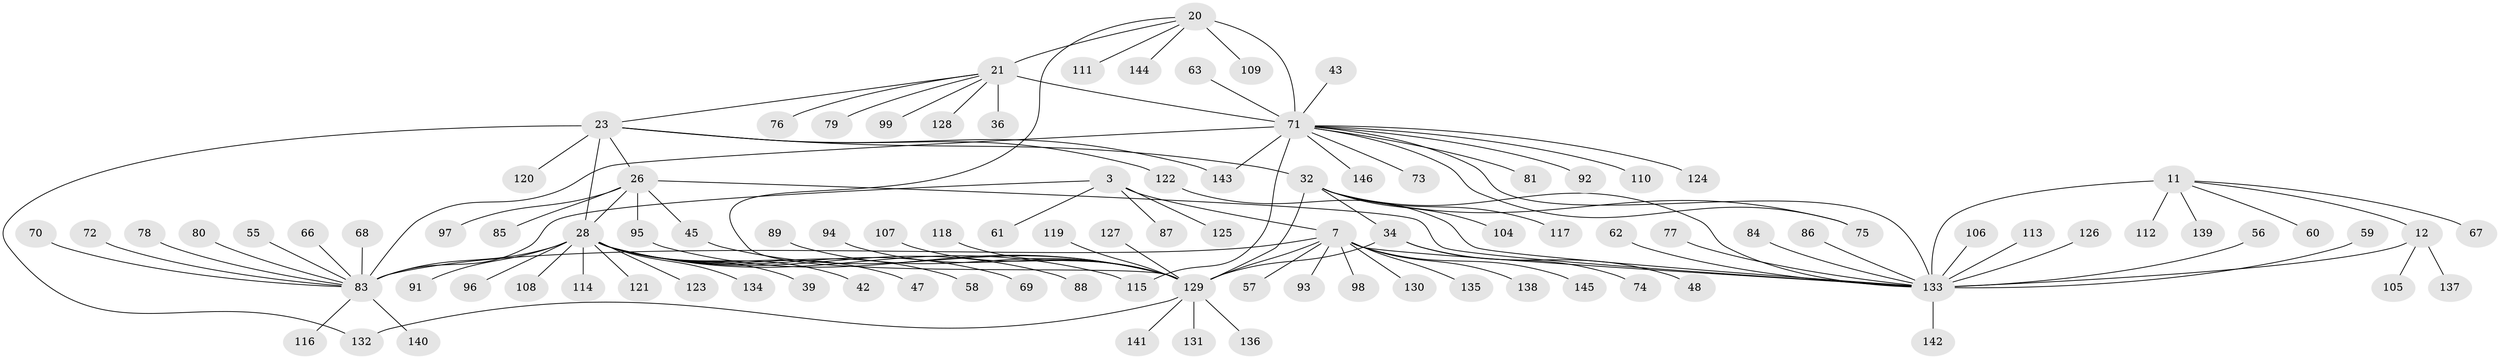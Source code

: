 // original degree distribution, {12: 0.04794520547945205, 8: 0.04794520547945205, 7: 0.0410958904109589, 10: 0.03424657534246575, 15: 0.00684931506849315, 9: 0.0410958904109589, 11: 0.02054794520547945, 1: 0.6027397260273972, 2: 0.14383561643835616, 3: 0.0136986301369863}
// Generated by graph-tools (version 1.1) at 2025/58/03/04/25 21:58:48]
// undirected, 102 vertices, 119 edges
graph export_dot {
graph [start="1"]
  node [color=gray90,style=filled];
  3 [super="+2"];
  7 [super="+6"];
  11 [super="+10"];
  12 [super="+8"];
  20 [super="+15"];
  21 [super="+18"];
  23 [super="+22"];
  26 [super="+24"];
  28 [super="+25+27"];
  32 [super="+30"];
  34 [super="+33"];
  36;
  39;
  42;
  43;
  45;
  47;
  48;
  55;
  56;
  57;
  58 [super="+54"];
  59 [super="+46"];
  60;
  61;
  62;
  63;
  66;
  67;
  68;
  69 [super="+40"];
  70;
  71 [super="+19"];
  72;
  73 [super="+64"];
  74 [super="+65"];
  75;
  76;
  77;
  78;
  79;
  80;
  81;
  83 [super="+4"];
  84;
  85;
  86;
  87;
  88;
  89;
  91;
  92;
  93;
  94;
  95 [super="+52"];
  96;
  97;
  98;
  99;
  104;
  105;
  106;
  107;
  108;
  109;
  110;
  111;
  112;
  113;
  114;
  115;
  116;
  117;
  118 [super="+100"];
  119;
  120;
  121;
  122;
  123;
  124 [super="+101"];
  125 [super="+53"];
  126;
  127 [super="+51"];
  128;
  129 [super="+35+37+50"];
  130;
  131;
  132;
  133 [super="+38+44"];
  134 [super="+90"];
  135;
  136;
  137;
  138;
  139;
  140;
  141;
  142 [super="+102"];
  143;
  144 [super="+103"];
  145;
  146;
  3 -- 7 [weight=6];
  3 -- 87;
  3 -- 61;
  3 -- 125;
  3 -- 83 [weight=4];
  7 -- 57;
  7 -- 98;
  7 -- 130;
  7 -- 135;
  7 -- 138;
  7 -- 145;
  7 -- 93;
  7 -- 83 [weight=6];
  7 -- 129;
  7 -- 133 [weight=2];
  11 -- 12 [weight=4];
  11 -- 67;
  11 -- 112;
  11 -- 139;
  11 -- 60;
  11 -- 133 [weight=6];
  12 -- 105;
  12 -- 137;
  12 -- 133 [weight=6];
  20 -- 21 [weight=4];
  20 -- 109;
  20 -- 111;
  20 -- 144;
  20 -- 129;
  20 -- 71 [weight=6];
  21 -- 79;
  21 -- 128;
  21 -- 23;
  21 -- 99;
  21 -- 36;
  21 -- 76;
  21 -- 71 [weight=6];
  23 -- 26 [weight=4];
  23 -- 28 [weight=6];
  23 -- 120;
  23 -- 122;
  23 -- 132;
  23 -- 143;
  23 -- 32;
  26 -- 28 [weight=6];
  26 -- 45;
  26 -- 85;
  26 -- 97;
  26 -- 95;
  26 -- 133;
  28 -- 39;
  28 -- 42;
  28 -- 91;
  28 -- 108;
  28 -- 123;
  28 -- 115;
  28 -- 88;
  28 -- 96;
  28 -- 47;
  28 -- 114;
  28 -- 83 [weight=2];
  28 -- 121;
  28 -- 69;
  28 -- 58;
  28 -- 134;
  32 -- 34 [weight=4];
  32 -- 75;
  32 -- 104;
  32 -- 117;
  32 -- 129 [weight=6];
  32 -- 133;
  34 -- 48;
  34 -- 74;
  34 -- 129 [weight=6];
  43 -- 71;
  45 -- 129;
  55 -- 83;
  56 -- 133;
  59 -- 133;
  62 -- 133;
  63 -- 71;
  66 -- 83;
  68 -- 83;
  70 -- 83;
  71 -- 133;
  71 -- 73;
  71 -- 75;
  71 -- 143;
  71 -- 81;
  71 -- 146;
  71 -- 83;
  71 -- 92;
  71 -- 110;
  71 -- 115;
  71 -- 124;
  72 -- 83;
  77 -- 133;
  78 -- 83;
  80 -- 83;
  83 -- 140;
  83 -- 116;
  84 -- 133;
  86 -- 133;
  89 -- 129;
  94 -- 129;
  95 -- 129;
  106 -- 133;
  107 -- 129;
  113 -- 133;
  118 -- 129;
  119 -- 129;
  122 -- 133;
  126 -- 133;
  127 -- 129;
  129 -- 131;
  129 -- 132;
  129 -- 136;
  129 -- 141;
  133 -- 142;
}
